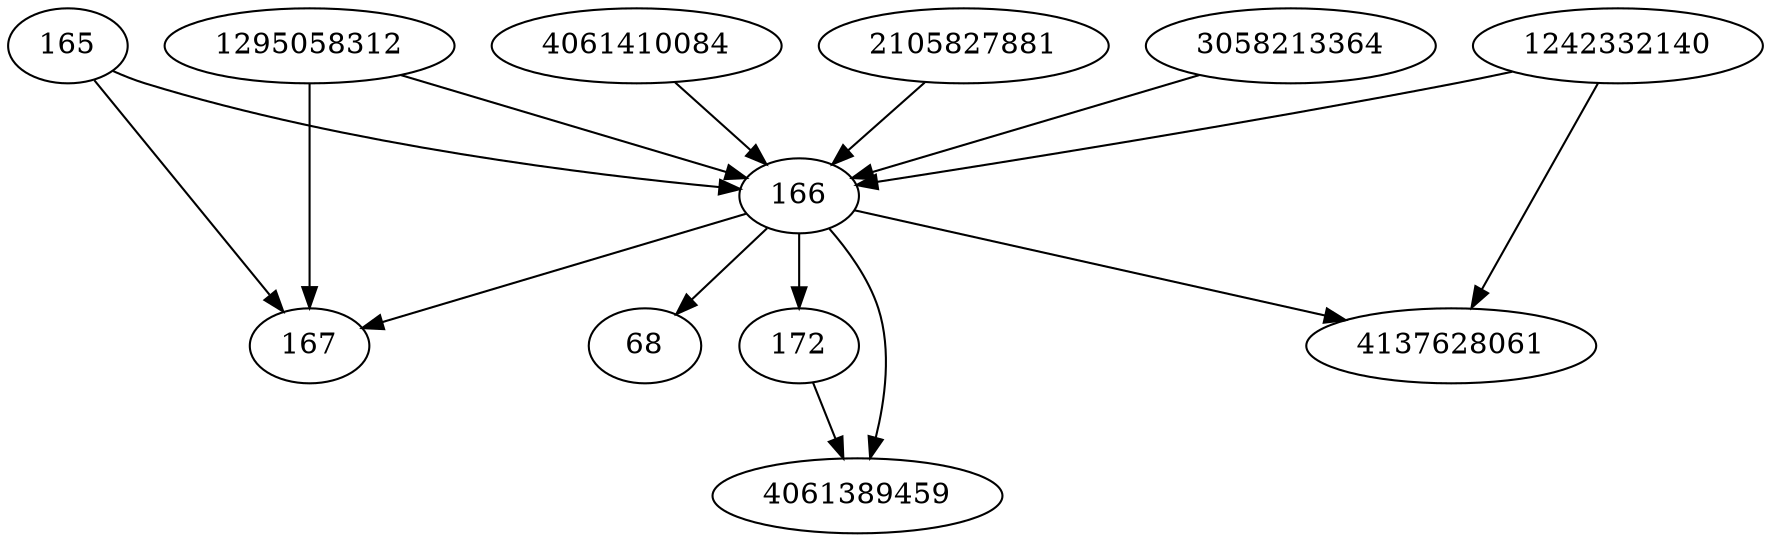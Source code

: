 strict digraph  {
4061410084;
165;
68;
167;
1295058312;
2105827881;
166;
1242332140;
172;
4061389459;
3058213364;
4137628061;
4061410084 -> 166;
165 -> 166;
165 -> 167;
1295058312 -> 166;
1295058312 -> 167;
2105827881 -> 166;
166 -> 167;
166 -> 172;
166 -> 4061389459;
166 -> 4137628061;
166 -> 68;
1242332140 -> 4137628061;
1242332140 -> 166;
172 -> 4061389459;
3058213364 -> 166;
}
